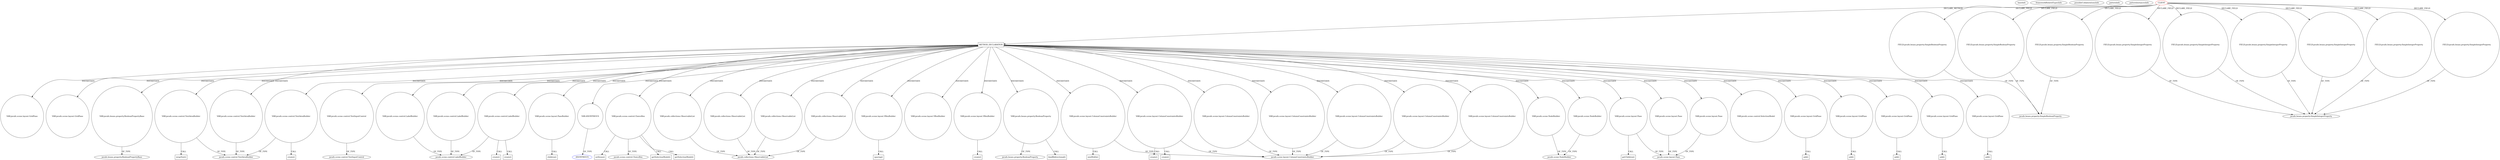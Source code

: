 digraph {
baseInfo[graphId=4313,category="pattern",isAnonymous=false,possibleRelation=false]
frameworkRelatedTypesInfo[]
possibleCollaborationsInfo[]
patternInfo[frequency=2.0,patternRootClient=0]
patternInstancesInfo[0="SaiPradeepDandem-javafx2-gradient-builder~/SaiPradeepDandem-javafx2-gradient-builder/javafx2-gradient-builder-master/src/main/java/com/javafx/gradientbuilder/application/RadialSettingsLayout.java~RadialSettingsLayout~1170",1="SaiPradeepDandem-javafx2-gradient-builder~/SaiPradeepDandem-javafx2-gradient-builder/javafx2-gradient-builder-master/src/main/java/com/javafx/gradientbuilder/application/LinearSettingsLayout.java~LinearSettingsLayout~1172"]
265[label="javafx.scene.layout.ColumnConstraintsBuilder",vertexType="FRAMEWORK_CLASS_TYPE",isFrameworkType=false]
278[label="VAR:javafx.scene.layout.ColumnConstraintsBuilder",vertexType="VARIABLE_EXPRESION",isFrameworkType=false,shape=circle]
279[label="minWidth()",vertexType="INSIDE_CALL",isFrameworkType=false,shape=box]
84[label="METHOD_DECLARATION",vertexType="CLIENT_METHOD_DECLARATION",isFrameworkType=false,shape=box]
0[label="CLIENT",vertexType="ROOT_CLIENT_CLASS_DECLARATION",isFrameworkType=false,color=red]
88[label="VAR:javafx.scene.NodeBuilder",vertexType="VARIABLE_EXPRESION",isFrameworkType=false,shape=circle]
127[label="VAR:javafx.scene.NodeBuilder",vertexType="VARIABLE_EXPRESION",isFrameworkType=false,shape=circle]
159[label="VAR:javafx.scene.layout.Pane",vertexType="VARIABLE_EXPRESION",isFrameworkType=false,shape=circle]
121[label="VAR:javafx.scene.layout.Pane",vertexType="VARIABLE_EXPRESION",isFrameworkType=false,shape=circle]
227[label="VAR:javafx.scene.layout.Pane",vertexType="VARIABLE_EXPRESION",isFrameworkType=false,shape=circle]
198[label="VAR:javafx.scene.control.SelectionModel",vertexType="VARIABLE_EXPRESION",isFrameworkType=false,shape=circle]
203[label="VAR:javafx.scene.layout.GridPane",vertexType="VARIABLE_EXPRESION",isFrameworkType=false,shape=circle]
254[label="VAR:javafx.scene.layout.GridPane",vertexType="VARIABLE_EXPRESION",isFrameworkType=false,shape=circle]
206[label="VAR:javafx.scene.layout.GridPane",vertexType="VARIABLE_EXPRESION",isFrameworkType=false,shape=circle]
230[label="VAR:javafx.scene.layout.GridPane",vertexType="VARIABLE_EXPRESION",isFrameworkType=false,shape=circle]
212[label="VAR:javafx.scene.layout.GridPane",vertexType="VARIABLE_EXPRESION",isFrameworkType=false,shape=circle]
289[label="VAR:javafx.scene.layout.GridPane",vertexType="VARIABLE_EXPRESION",isFrameworkType=false,shape=circle]
260[label="VAR:javafx.scene.layout.GridPane",vertexType="VARIABLE_EXPRESION",isFrameworkType=false,shape=circle]
145[label="VAR:javafx.beans.property.BooleanPropertyBase",vertexType="VARIABLE_EXPRESION",isFrameworkType=false,shape=circle]
100[label="VAR:javafx.scene.control.TextAreaBuilder",vertexType="VARIABLE_EXPRESION",isFrameworkType=false,shape=circle]
109[label="VAR:javafx.scene.control.TextAreaBuilder",vertexType="VARIABLE_EXPRESION",isFrameworkType=false,shape=circle]
97[label="VAR:javafx.scene.control.TextAreaBuilder",vertexType="VARIABLE_EXPRESION",isFrameworkType=false,shape=circle]
115[label="VAR:javafx.scene.control.TextInputControl",vertexType="VARIABLE_EXPRESION",isFrameworkType=false,shape=circle]
20[label="FIELD:javafx.beans.property.SimpleBooleanProperty",vertexType="FIELD_DECLARATION",isFrameworkType=false,shape=circle]
117[label="javafx.scene.control.TextInputControl",vertexType="FRAMEWORK_CLASS_TYPE",isFrameworkType=false]
22[label="FIELD:javafx.beans.property.SimpleBooleanProperty",vertexType="FIELD_DECLARATION",isFrameworkType=false,shape=circle]
18[label="FIELD:javafx.beans.property.SimpleBooleanProperty",vertexType="FIELD_DECLARATION",isFrameworkType=false,shape=circle]
124[label="VAR:javafx.scene.control.LabelBuilder",vertexType="VARIABLE_EXPRESION",isFrameworkType=false,shape=circle]
85[label="VAR:javafx.scene.control.LabelBuilder",vertexType="VARIABLE_EXPRESION",isFrameworkType=false,shape=circle]
94[label="VAR:javafx.scene.control.LabelBuilder",vertexType="VARIABLE_EXPRESION",isFrameworkType=false,shape=circle]
101[label="wrapText()",vertexType="INSIDE_CALL",isFrameworkType=false,shape=box]
255[label="add()",vertexType="INSIDE_CALL",isFrameworkType=false,shape=box]
204[label="add()",vertexType="INSIDE_CALL",isFrameworkType=false,shape=box]
231[label="add()",vertexType="INSIDE_CALL",isFrameworkType=false,shape=box]
213[label="add()",vertexType="INSIDE_CALL",isFrameworkType=false,shape=box]
207[label="add()",vertexType="INSIDE_CALL",isFrameworkType=false,shape=box]
236[label="VAR:javafx.scene.layout.PaneBuilder",vertexType="VARIABLE_EXPRESION",isFrameworkType=false,shape=circle]
237[label="children()",vertexType="INSIDE_CALL",isFrameworkType=false,shape=box]
90[label="javafx.scene.NodeBuilder",vertexType="FRAMEWORK_CLASS_TYPE",isFrameworkType=false]
149[label="VAR:ANONYMOUS",vertexType="VARIABLE_EXPRESION",isFrameworkType=false,shape=circle]
123[label="javafx.scene.layout.Pane",vertexType="FRAMEWORK_CLASS_TYPE",isFrameworkType=false]
179[label="VAR:javafx.scene.control.ChoiceBox",vertexType="VARIABLE_EXPRESION",isFrameworkType=false,shape=circle]
27[label="javafx.scene.control.ChoiceBox",vertexType="FRAMEWORK_CLASS_TYPE",isFrameworkType=false]
197[label="getSelectionModel()",vertexType="INSIDE_CALL",isFrameworkType=false,shape=box]
202[label="getSelectionModel()",vertexType="INSIDE_CALL",isFrameworkType=false,shape=box]
192[label="setItems()",vertexType="INSIDE_CALL",isFrameworkType=false,shape=box]
99[label="javafx.scene.control.TextAreaBuilder",vertexType="FRAMEWORK_CLASS_TYPE",isFrameworkType=false]
272[label="VAR:javafx.scene.layout.ColumnConstraintsBuilder",vertexType="VARIABLE_EXPRESION",isFrameworkType=false,shape=circle]
269[label="VAR:javafx.scene.layout.ColumnConstraintsBuilder",vertexType="VARIABLE_EXPRESION",isFrameworkType=false,shape=circle]
281[label="VAR:javafx.scene.layout.ColumnConstraintsBuilder",vertexType="VARIABLE_EXPRESION",isFrameworkType=false,shape=circle]
263[label="VAR:javafx.scene.layout.ColumnConstraintsBuilder",vertexType="VARIABLE_EXPRESION",isFrameworkType=false,shape=circle]
275[label="VAR:javafx.scene.layout.ColumnConstraintsBuilder",vertexType="VARIABLE_EXPRESION",isFrameworkType=false,shape=circle]
266[label="VAR:javafx.scene.layout.ColumnConstraintsBuilder",vertexType="VARIABLE_EXPRESION",isFrameworkType=false,shape=circle]
257[label="VAR:javafx.collections.ObservableList",vertexType="VARIABLE_EXPRESION",isFrameworkType=false,shape=circle]
286[label="VAR:javafx.collections.ObservableList",vertexType="VARIABLE_EXPRESION",isFrameworkType=false,shape=circle]
224[label="VAR:javafx.collections.ObservableList",vertexType="VARIABLE_EXPRESION",isFrameworkType=false,shape=circle]
135[label="VAR:javafx.collections.ObservableList",vertexType="VARIABLE_EXPRESION",isFrameworkType=false,shape=circle]
10[label="FIELD:javafx.beans.property.SimpleIntegerProperty",vertexType="FIELD_DECLARATION",isFrameworkType=false,shape=circle]
12[label="FIELD:javafx.beans.property.SimpleIntegerProperty",vertexType="FIELD_DECLARATION",isFrameworkType=false,shape=circle]
42[label="FIELD:javafx.beans.property.SimpleIntegerProperty",vertexType="FIELD_DECLARATION",isFrameworkType=false,shape=circle]
36[label="FIELD:javafx.beans.property.SimpleIntegerProperty",vertexType="FIELD_DECLARATION",isFrameworkType=false,shape=circle]
38[label="FIELD:javafx.beans.property.SimpleIntegerProperty",vertexType="FIELD_DECLARATION",isFrameworkType=false,shape=circle]
14[label="FIELD:javafx.beans.property.SimpleIntegerProperty",vertexType="FIELD_DECLARATION",isFrameworkType=false,shape=circle]
218[label="VAR:javafx.scene.layout.VBoxBuilder",vertexType="VARIABLE_EXPRESION",isFrameworkType=false,shape=circle]
219[label="spacing()",vertexType="INSIDE_CALL",isFrameworkType=false,shape=box]
215[label="VAR:javafx.scene.layout.VBoxBuilder",vertexType="VARIABLE_EXPRESION",isFrameworkType=false,shape=circle]
221[label="VAR:javafx.scene.layout.VBoxBuilder",vertexType="VARIABLE_EXPRESION",isFrameworkType=false,shape=circle]
147[label="javafx.beans.property.BooleanPropertyBase",vertexType="FRAMEWORK_CLASS_TYPE",isFrameworkType=false]
19[label="javafx.beans.property.SimpleBooleanProperty",vertexType="FRAMEWORK_CLASS_TYPE",isFrameworkType=false]
150[label="ANONYMOUS",vertexType="REFERENCE_ANONYMOUS_DECLARATION",isFrameworkType=false,color=blue]
87[label="javafx.scene.control.LabelBuilder",vertexType="FRAMEWORK_CLASS_TYPE",isFrameworkType=false]
120[label="javafx.collections.ObservableList",vertexType="FRAMEWORK_INTERFACE_TYPE",isFrameworkType=false]
9[label="javafx.beans.property.SimpleIntegerProperty",vertexType="FRAMEWORK_CLASS_TYPE",isFrameworkType=false]
273[label="create()",vertexType="INSIDE_CALL",isFrameworkType=false,shape=box]
285[label="create()",vertexType="INSIDE_CALL",isFrameworkType=false,shape=box]
134[label="create()",vertexType="INSIDE_CALL",isFrameworkType=false,shape=box]
173[label="VAR:javafx.beans.property.BooleanProperty",vertexType="VARIABLE_EXPRESION",isFrameworkType=false,shape=circle]
174[label="bindBidirectional()",vertexType="INSIDE_CALL",isFrameworkType=false,shape=box]
175[label="javafx.beans.property.BooleanProperty",vertexType="FRAMEWORK_CLASS_TYPE",isFrameworkType=false]
110[label="create()",vertexType="INSIDE_CALL",isFrameworkType=false,shape=box]
222[label="create()",vertexType="INSIDE_CALL",isFrameworkType=false,shape=box]
95[label="create()",vertexType="INSIDE_CALL",isFrameworkType=false,shape=box]
163[label="getChildren()",vertexType="INSIDE_CALL",isFrameworkType=false,shape=box]
0->14[label="DECLARE_FIELD"]
94->134[label="CALL"]
203->204[label="CALL"]
84->145[label="INSTANTIATE"]
286->120[label="OF_TYPE"]
84->135[label="INSTANTIATE"]
0->42[label="DECLARE_FIELD"]
0->84[label="DECLARE_METHOD"]
84->286[label="INSTANTIATE"]
109->110[label="CALL"]
94->87[label="OF_TYPE"]
10->9[label="OF_TYPE"]
84->124[label="INSTANTIATE"]
84->159[label="INSTANTIATE"]
84->179[label="INSTANTIATE"]
254->255[label="CALL"]
278->279[label="CALL"]
84->121[label="INSTANTIATE"]
84->269[label="INSTANTIATE"]
84->224[label="INSTANTIATE"]
0->10[label="DECLARE_FIELD"]
84->281[label="INSTANTIATE"]
224->120[label="OF_TYPE"]
84->266[label="INSTANTIATE"]
272->265[label="OF_TYPE"]
97->99[label="OF_TYPE"]
84->272[label="INSTANTIATE"]
84->275[label="INSTANTIATE"]
218->219[label="CALL"]
145->147[label="OF_TYPE"]
173->174[label="CALL"]
257->120[label="OF_TYPE"]
109->99[label="OF_TYPE"]
179->192[label="CALL"]
84->257[label="INSTANTIATE"]
84->109[label="INSTANTIATE"]
84->206[label="INSTANTIATE"]
84->88[label="INSTANTIATE"]
84->236[label="INSTANTIATE"]
88->90[label="OF_TYPE"]
272->273[label="CALL"]
94->95[label="CALL"]
206->207[label="CALL"]
84->289[label="INSTANTIATE"]
85->87[label="OF_TYPE"]
0->38[label="DECLARE_FIELD"]
42->9[label="OF_TYPE"]
100->99[label="OF_TYPE"]
84->198[label="INSTANTIATE"]
84->227[label="INSTANTIATE"]
84->218[label="INSTANTIATE"]
121->123[label="OF_TYPE"]
0->22[label="DECLARE_FIELD"]
84->173[label="INSTANTIATE"]
84->94[label="INSTANTIATE"]
22->19[label="OF_TYPE"]
173->175[label="OF_TYPE"]
266->265[label="OF_TYPE"]
212->213[label="CALL"]
84->127[label="INSTANTIATE"]
38->9[label="OF_TYPE"]
84->203[label="INSTANTIATE"]
0->20[label="DECLARE_FIELD"]
179->197[label="CALL"]
149->150[label="OF_TYPE"]
84->97[label="INSTANTIATE"]
263->265[label="OF_TYPE"]
84->212[label="INSTANTIATE"]
159->123[label="OF_TYPE"]
236->237[label="CALL"]
179->202[label="CALL"]
84->85[label="INSTANTIATE"]
278->265[label="OF_TYPE"]
135->120[label="OF_TYPE"]
0->18[label="DECLARE_FIELD"]
84->230[label="INSTANTIATE"]
272->285[label="CALL"]
115->117[label="OF_TYPE"]
281->265[label="OF_TYPE"]
84->100[label="INSTANTIATE"]
221->222[label="CALL"]
100->101[label="CALL"]
84->115[label="INSTANTIATE"]
12->9[label="OF_TYPE"]
84->215[label="INSTANTIATE"]
0->12[label="DECLARE_FIELD"]
275->265[label="OF_TYPE"]
18->19[label="OF_TYPE"]
230->231[label="CALL"]
36->9[label="OF_TYPE"]
14->9[label="OF_TYPE"]
20->19[label="OF_TYPE"]
84->260[label="INSTANTIATE"]
84->278[label="INSTANTIATE"]
84->149[label="INSTANTIATE"]
84->254[label="INSTANTIATE"]
227->123[label="OF_TYPE"]
84->221[label="INSTANTIATE"]
127->90[label="OF_TYPE"]
179->27[label="OF_TYPE"]
84->263[label="INSTANTIATE"]
159->163[label="CALL"]
0->36[label="DECLARE_FIELD"]
124->87[label="OF_TYPE"]
269->265[label="OF_TYPE"]
}
